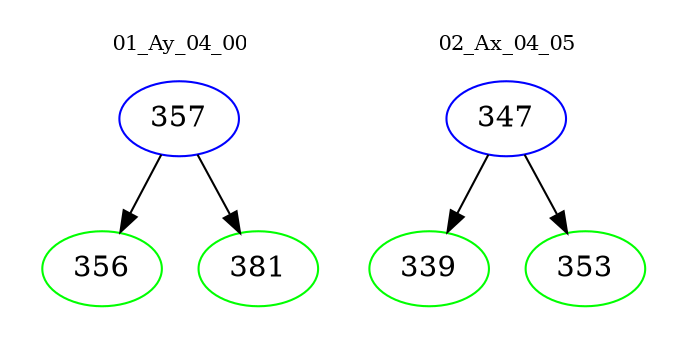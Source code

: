 digraph{
subgraph cluster_0 {
color = white
label = "01_Ay_04_00";
fontsize=10;
T0_357 [label="357", color="blue"]
T0_357 -> T0_356 [color="black"]
T0_356 [label="356", color="green"]
T0_357 -> T0_381 [color="black"]
T0_381 [label="381", color="green"]
}
subgraph cluster_1 {
color = white
label = "02_Ax_04_05";
fontsize=10;
T1_347 [label="347", color="blue"]
T1_347 -> T1_339 [color="black"]
T1_339 [label="339", color="green"]
T1_347 -> T1_353 [color="black"]
T1_353 [label="353", color="green"]
}
}
